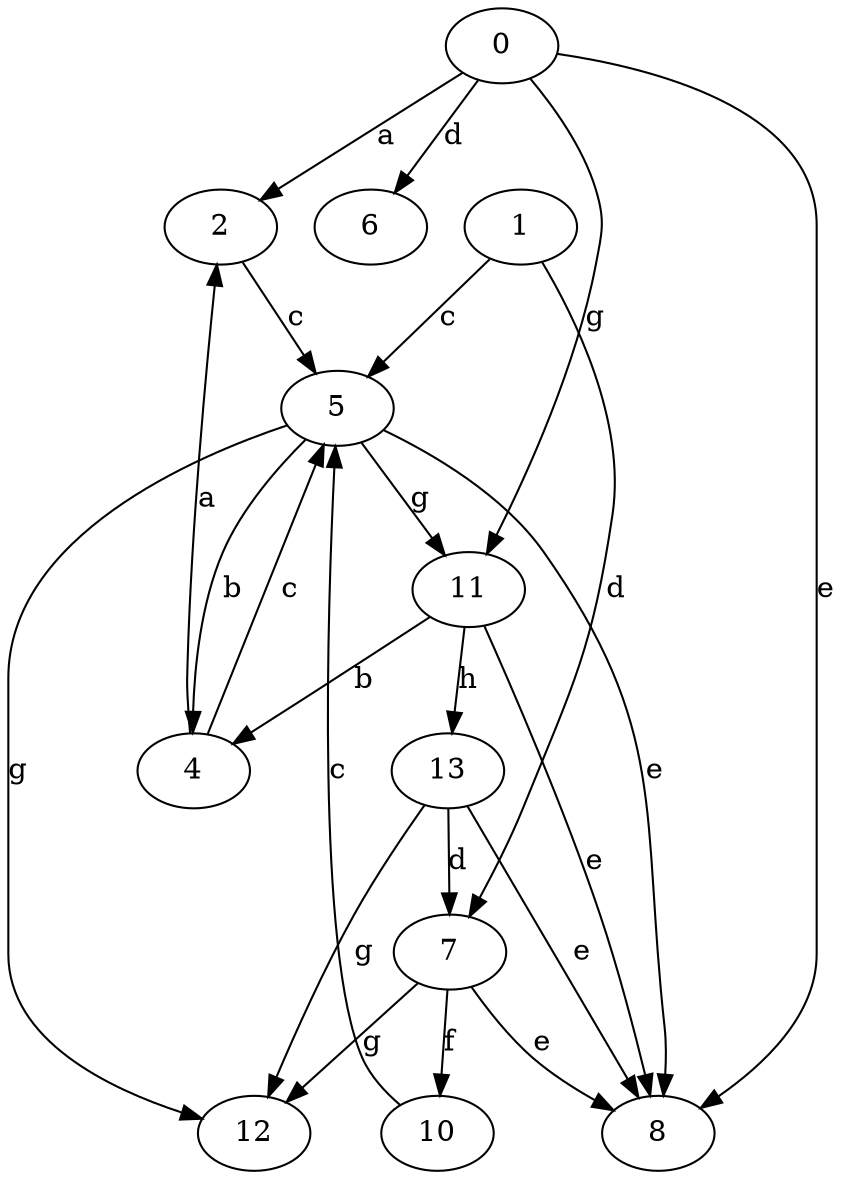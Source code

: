 strict digraph  {
0;
1;
2;
4;
5;
6;
7;
8;
10;
11;
12;
13;
0 -> 2  [label=a];
0 -> 6  [label=d];
0 -> 8  [label=e];
0 -> 11  [label=g];
1 -> 5  [label=c];
1 -> 7  [label=d];
2 -> 5  [label=c];
4 -> 2  [label=a];
4 -> 5  [label=c];
5 -> 4  [label=b];
5 -> 8  [label=e];
5 -> 11  [label=g];
5 -> 12  [label=g];
7 -> 8  [label=e];
7 -> 10  [label=f];
7 -> 12  [label=g];
10 -> 5  [label=c];
11 -> 4  [label=b];
11 -> 8  [label=e];
11 -> 13  [label=h];
13 -> 7  [label=d];
13 -> 8  [label=e];
13 -> 12  [label=g];
}

